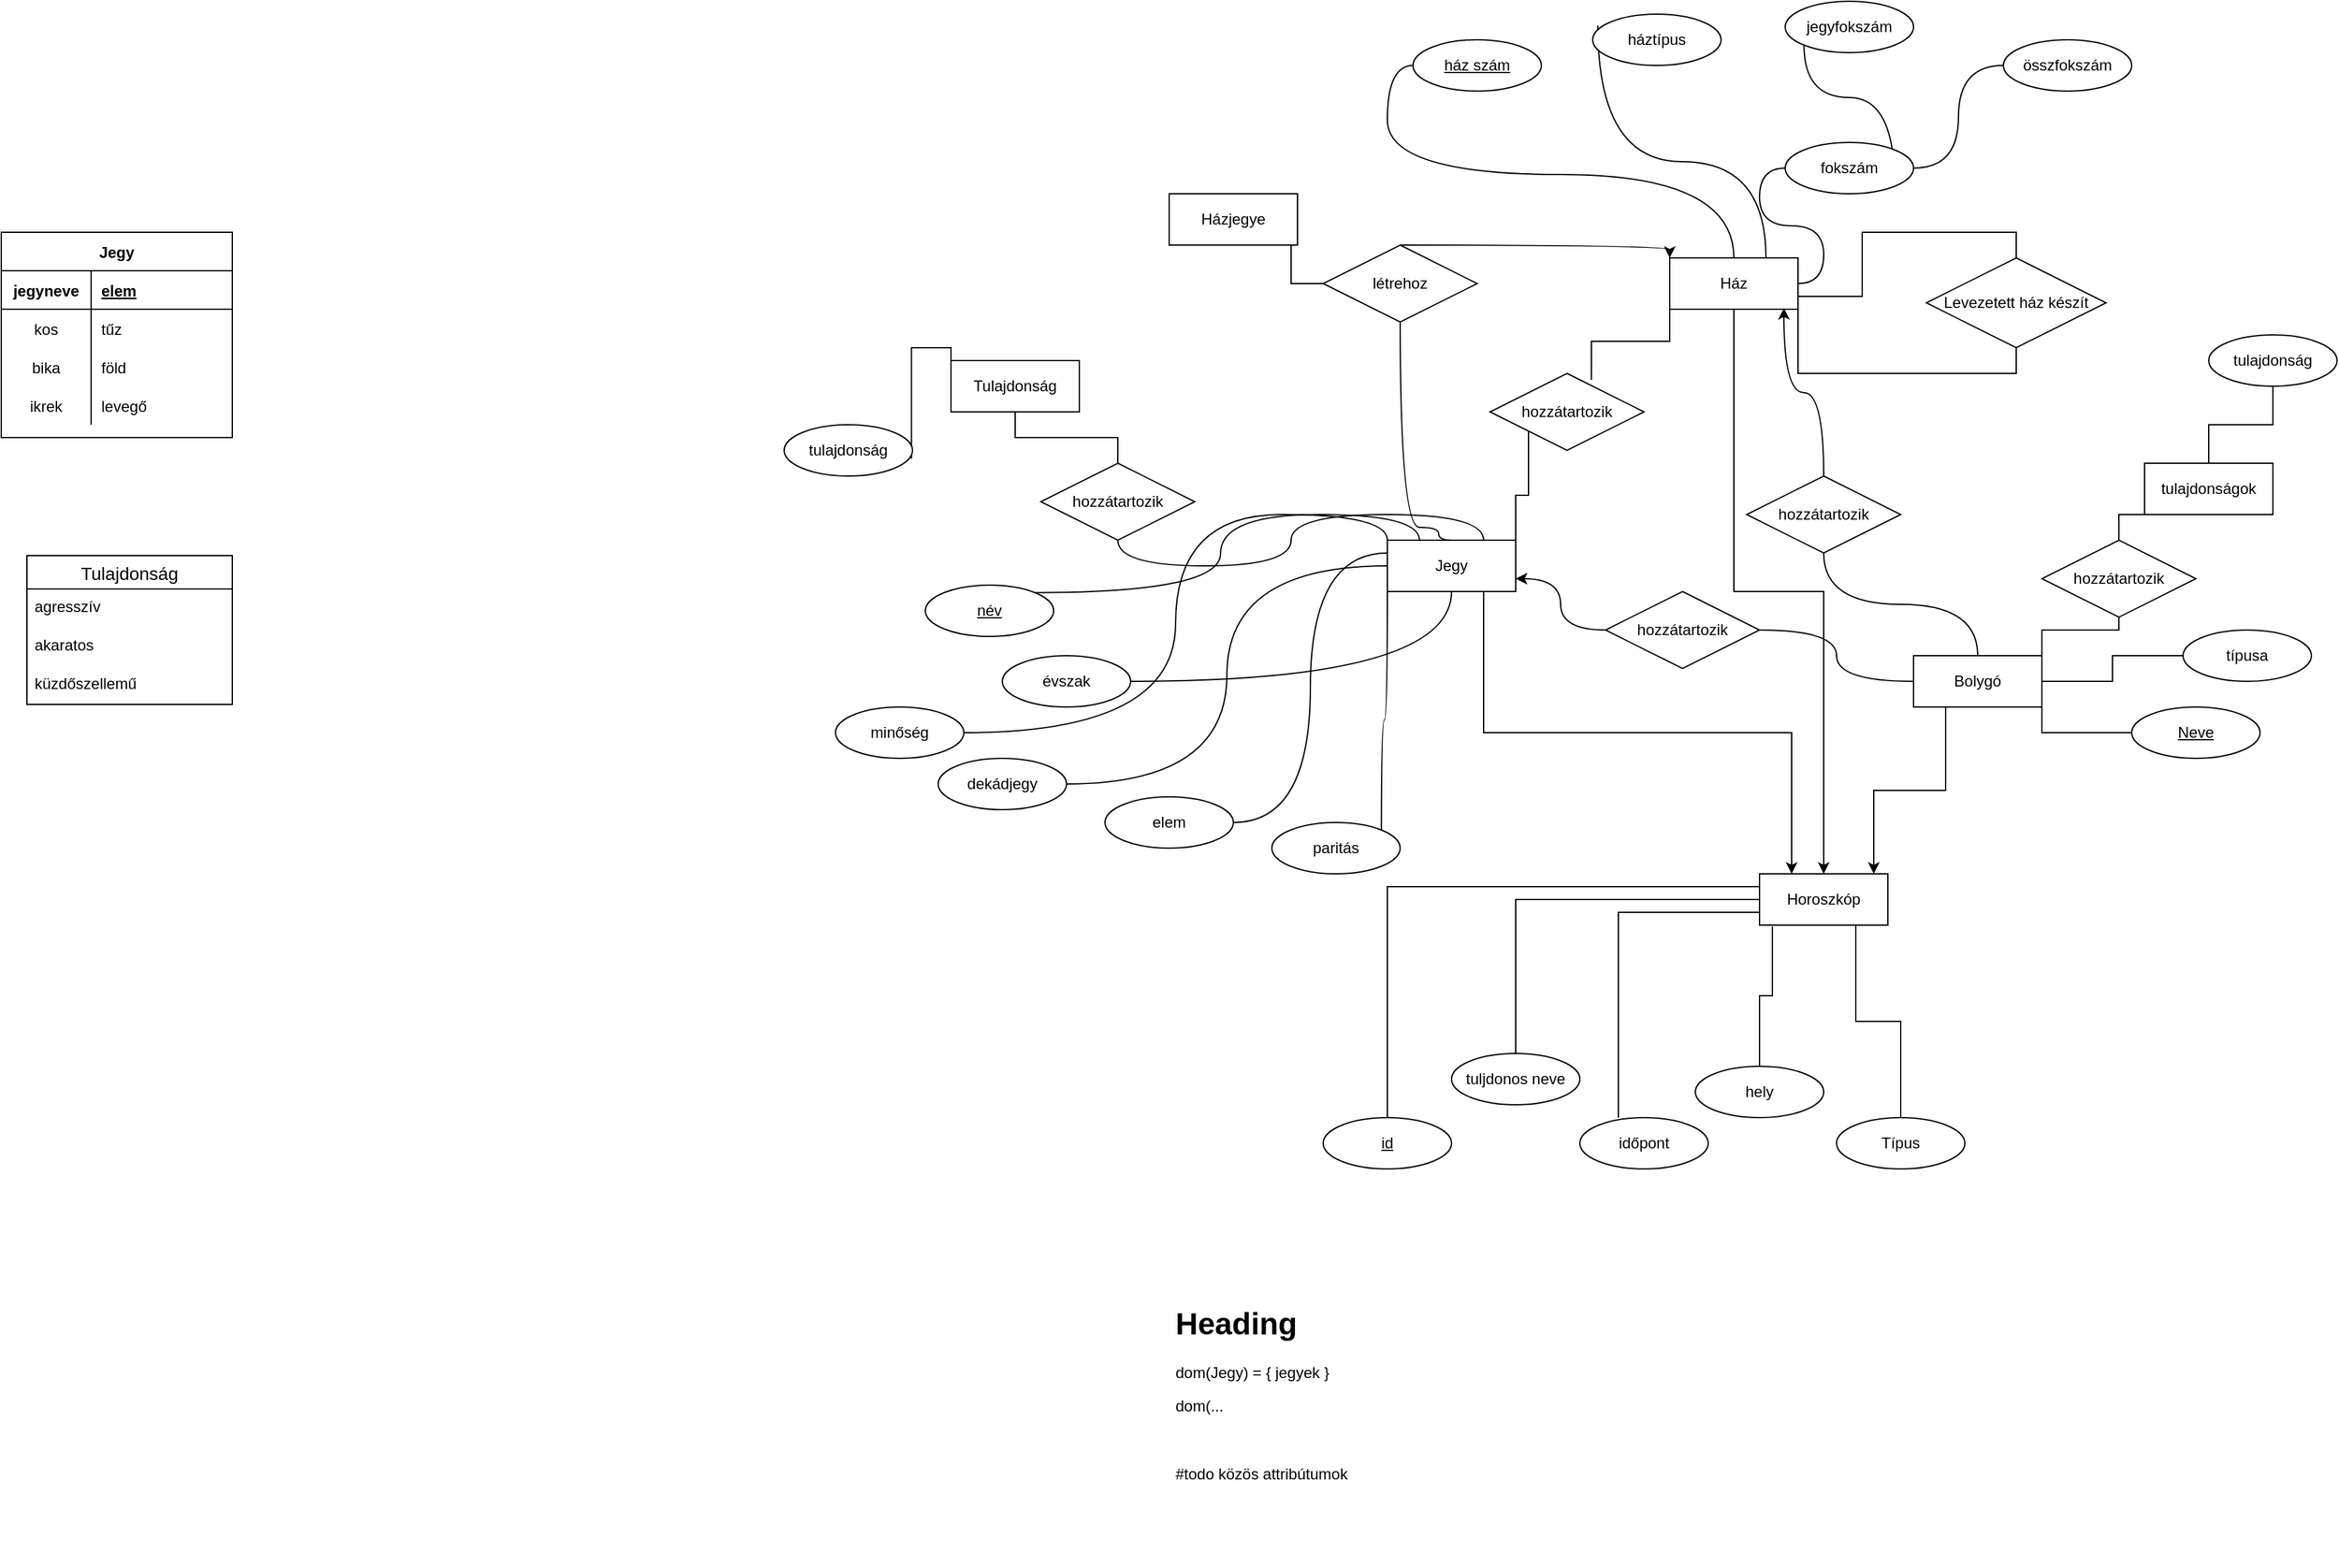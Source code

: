 <mxfile version="14.9.6" type="github">
  <diagram id="ofnZez56lbDa34U45kGn" name="Page-1">
    <mxGraphModel dx="2081" dy="1379" grid="1" gridSize="10" guides="1" tooltips="1" connect="1" arrows="1" fold="1" page="1" pageScale="1" pageWidth="1100" pageHeight="850" math="0" shadow="0">
      <root>
        <mxCell id="0" />
        <mxCell id="1" parent="0" />
        <mxCell id="MYHSeyaezN2UzqwJTT1M-22" style="edgeStyle=orthogonalEdgeStyle;rounded=0;orthogonalLoop=1;jettySize=auto;html=1;exitX=0.75;exitY=1;exitDx=0;exitDy=0;entryX=0.25;entryY=0;entryDx=0;entryDy=0;endArrow=classic;endFill=1;" parent="1" source="nYawdjKlcWyGIA6XaXQv-3" target="nYawdjKlcWyGIA6XaXQv-54" edge="1">
          <mxGeometry relative="1" as="geometry" />
        </mxCell>
        <mxCell id="MYHSeyaezN2UzqwJTT1M-36" style="edgeStyle=orthogonalEdgeStyle;rounded=0;orthogonalLoop=1;jettySize=auto;html=1;exitX=1;exitY=0;exitDx=0;exitDy=0;entryX=0;entryY=1;entryDx=0;entryDy=0;endArrow=none;endFill=0;" parent="1" source="nYawdjKlcWyGIA6XaXQv-3" target="MYHSeyaezN2UzqwJTT1M-34" edge="1">
          <mxGeometry relative="1" as="geometry" />
        </mxCell>
        <mxCell id="nYawdjKlcWyGIA6XaXQv-3" value="Jegy" style="whiteSpace=wrap;html=1;align=center;" parent="1" vertex="1">
          <mxGeometry x="230" y="330" width="100" height="40" as="geometry" />
        </mxCell>
        <mxCell id="nYawdjKlcWyGIA6XaXQv-19" style="edgeStyle=orthogonalEdgeStyle;curved=1;rounded=0;orthogonalLoop=1;jettySize=auto;html=1;exitX=1;exitY=0.5;exitDx=0;exitDy=0;entryX=0;entryY=0.25;entryDx=0;entryDy=0;endArrow=none;endFill=0;" parent="1" source="nYawdjKlcWyGIA6XaXQv-4" target="nYawdjKlcWyGIA6XaXQv-3" edge="1">
          <mxGeometry relative="1" as="geometry" />
        </mxCell>
        <mxCell id="nYawdjKlcWyGIA6XaXQv-4" value="elem" style="ellipse;whiteSpace=wrap;html=1;align=center;" parent="1" vertex="1">
          <mxGeometry x="10" y="530" width="100" height="40" as="geometry" />
        </mxCell>
        <mxCell id="nYawdjKlcWyGIA6XaXQv-20" style="edgeStyle=orthogonalEdgeStyle;curved=1;rounded=0;orthogonalLoop=1;jettySize=auto;html=1;exitX=1;exitY=0.5;exitDx=0;exitDy=0;endArrow=none;endFill=0;entryX=0;entryY=0;entryDx=0;entryDy=0;" parent="1" source="nYawdjKlcWyGIA6XaXQv-5" target="nYawdjKlcWyGIA6XaXQv-3" edge="1">
          <mxGeometry relative="1" as="geometry">
            <mxPoint x="210" y="340" as="targetPoint" />
          </mxGeometry>
        </mxCell>
        <mxCell id="nYawdjKlcWyGIA6XaXQv-5" value="minőség" style="ellipse;whiteSpace=wrap;html=1;align=center;" parent="1" vertex="1">
          <mxGeometry x="-200" y="460" width="100" height="40" as="geometry" />
        </mxCell>
        <mxCell id="nYawdjKlcWyGIA6XaXQv-23" style="edgeStyle=orthogonalEdgeStyle;curved=1;rounded=0;orthogonalLoop=1;jettySize=auto;html=1;exitX=1;exitY=0;exitDx=0;exitDy=0;endArrow=none;endFill=0;entryX=0.25;entryY=0;entryDx=0;entryDy=0;" parent="1" source="nYawdjKlcWyGIA6XaXQv-6" target="nYawdjKlcWyGIA6XaXQv-3" edge="1">
          <mxGeometry relative="1" as="geometry">
            <mxPoint x="215" y="180" as="targetPoint" />
          </mxGeometry>
        </mxCell>
        <mxCell id="nYawdjKlcWyGIA6XaXQv-6" value="&lt;u&gt;név&lt;/u&gt;" style="ellipse;whiteSpace=wrap;html=1;align=center;" parent="1" vertex="1">
          <mxGeometry x="-130" y="365" width="100" height="40" as="geometry" />
        </mxCell>
        <mxCell id="nYawdjKlcWyGIA6XaXQv-18" style="edgeStyle=orthogonalEdgeStyle;rounded=0;orthogonalLoop=1;jettySize=auto;html=1;exitX=1;exitY=0;exitDx=0;exitDy=0;entryX=0;entryY=1;entryDx=0;entryDy=0;endArrow=none;endFill=0;curved=1;" parent="1" source="nYawdjKlcWyGIA6XaXQv-7" target="nYawdjKlcWyGIA6XaXQv-3" edge="1">
          <mxGeometry relative="1" as="geometry">
            <Array as="points">
              <mxPoint x="225" y="470" />
              <mxPoint x="230" y="470" />
            </Array>
          </mxGeometry>
        </mxCell>
        <mxCell id="nYawdjKlcWyGIA6XaXQv-7" value="paritás" style="ellipse;whiteSpace=wrap;html=1;align=center;" parent="1" vertex="1">
          <mxGeometry x="140" y="550" width="100" height="40" as="geometry" />
        </mxCell>
        <mxCell id="nYawdjKlcWyGIA6XaXQv-22" style="edgeStyle=orthogonalEdgeStyle;curved=1;rounded=0;orthogonalLoop=1;jettySize=auto;html=1;exitX=1;exitY=0.5;exitDx=0;exitDy=0;endArrow=none;endFill=0;" parent="1" source="nYawdjKlcWyGIA6XaXQv-8" target="nYawdjKlcWyGIA6XaXQv-3" edge="1">
          <mxGeometry relative="1" as="geometry" />
        </mxCell>
        <mxCell id="nYawdjKlcWyGIA6XaXQv-8" value="évszak" style="ellipse;whiteSpace=wrap;html=1;align=center;" parent="1" vertex="1">
          <mxGeometry x="-70" y="420" width="100" height="40" as="geometry" />
        </mxCell>
        <mxCell id="nYawdjKlcWyGIA6XaXQv-21" style="edgeStyle=orthogonalEdgeStyle;curved=1;rounded=0;orthogonalLoop=1;jettySize=auto;html=1;exitX=1;exitY=0.5;exitDx=0;exitDy=0;entryX=0;entryY=0.5;entryDx=0;entryDy=0;endArrow=none;endFill=0;" parent="1" source="nYawdjKlcWyGIA6XaXQv-9" target="nYawdjKlcWyGIA6XaXQv-3" edge="1">
          <mxGeometry relative="1" as="geometry" />
        </mxCell>
        <mxCell id="nYawdjKlcWyGIA6XaXQv-9" value="dekádjegy" style="ellipse;whiteSpace=wrap;html=1;align=center;" parent="1" vertex="1">
          <mxGeometry x="-120" y="500" width="100" height="40" as="geometry" />
        </mxCell>
        <mxCell id="nYawdjKlcWyGIA6XaXQv-27" style="edgeStyle=orthogonalEdgeStyle;curved=1;rounded=0;orthogonalLoop=1;jettySize=auto;html=1;exitX=0.5;exitY=0;exitDx=0;exitDy=0;entryX=0;entryY=0.5;entryDx=0;entryDy=0;endArrow=none;endFill=0;" parent="1" source="nYawdjKlcWyGIA6XaXQv-13" target="nYawdjKlcWyGIA6XaXQv-26" edge="1">
          <mxGeometry relative="1" as="geometry" />
        </mxCell>
        <mxCell id="nYawdjKlcWyGIA6XaXQv-29" style="edgeStyle=orthogonalEdgeStyle;curved=1;rounded=0;orthogonalLoop=1;jettySize=auto;html=1;exitX=0.75;exitY=0;exitDx=0;exitDy=0;entryX=0.04;entryY=0.225;entryDx=0;entryDy=0;entryPerimeter=0;endArrow=none;endFill=0;" parent="1" source="nYawdjKlcWyGIA6XaXQv-13" target="nYawdjKlcWyGIA6XaXQv-28" edge="1">
          <mxGeometry relative="1" as="geometry" />
        </mxCell>
        <mxCell id="nYawdjKlcWyGIA6XaXQv-31" style="edgeStyle=orthogonalEdgeStyle;curved=1;rounded=0;orthogonalLoop=1;jettySize=auto;html=1;exitX=1;exitY=0.5;exitDx=0;exitDy=0;entryX=0;entryY=0.5;entryDx=0;entryDy=0;endArrow=none;endFill=0;" parent="1" source="nYawdjKlcWyGIA6XaXQv-13" target="nYawdjKlcWyGIA6XaXQv-30" edge="1">
          <mxGeometry relative="1" as="geometry" />
        </mxCell>
        <mxCell id="nYawdjKlcWyGIA6XaXQv-40" style="edgeStyle=orthogonalEdgeStyle;curved=1;rounded=0;orthogonalLoop=1;jettySize=auto;html=1;exitX=0;exitY=0;exitDx=0;exitDy=0;endArrow=none;endFill=0;entryX=0.5;entryY=0;entryDx=0;entryDy=0;startArrow=classic;startFill=1;" parent="1" source="nYawdjKlcWyGIA6XaXQv-13" target="nYawdjKlcWyGIA6XaXQv-42" edge="1">
          <mxGeometry relative="1" as="geometry">
            <mxPoint x="410" y="260" as="targetPoint" />
            <Array as="points">
              <mxPoint x="450" y="100" />
            </Array>
          </mxGeometry>
        </mxCell>
        <mxCell id="MYHSeyaezN2UzqwJTT1M-24" style="edgeStyle=orthogonalEdgeStyle;rounded=0;orthogonalLoop=1;jettySize=auto;html=1;exitX=0.5;exitY=1;exitDx=0;exitDy=0;entryX=0.5;entryY=0;entryDx=0;entryDy=0;endArrow=classic;endFill=1;startArrow=none;startFill=0;" parent="1" source="nYawdjKlcWyGIA6XaXQv-13" target="nYawdjKlcWyGIA6XaXQv-54" edge="1">
          <mxGeometry relative="1" as="geometry" />
        </mxCell>
        <mxCell id="MYHSeyaezN2UzqwJTT1M-35" style="edgeStyle=orthogonalEdgeStyle;rounded=0;orthogonalLoop=1;jettySize=auto;html=1;exitX=0;exitY=1;exitDx=0;exitDy=0;entryX=0.658;entryY=0.083;entryDx=0;entryDy=0;entryPerimeter=0;endArrow=none;endFill=0;" parent="1" source="nYawdjKlcWyGIA6XaXQv-13" target="MYHSeyaezN2UzqwJTT1M-34" edge="1">
          <mxGeometry relative="1" as="geometry" />
        </mxCell>
        <mxCell id="sjW-2_HihjH3lRGfcOPX-1" style="edgeStyle=orthogonalEdgeStyle;rounded=0;orthogonalLoop=1;jettySize=auto;html=1;exitX=1;exitY=1;exitDx=0;exitDy=0;entryX=0.5;entryY=1;entryDx=0;entryDy=0;endArrow=none;endFill=0;" edge="1" parent="1" source="nYawdjKlcWyGIA6XaXQv-13" target="sjW-2_HihjH3lRGfcOPX-2">
          <mxGeometry relative="1" as="geometry">
            <mxPoint x="660" y="220.0" as="targetPoint" />
          </mxGeometry>
        </mxCell>
        <mxCell id="nYawdjKlcWyGIA6XaXQv-13" value="Ház" style="whiteSpace=wrap;html=1;align=center;" parent="1" vertex="1">
          <mxGeometry x="450" y="110" width="100" height="40" as="geometry" />
        </mxCell>
        <mxCell id="nYawdjKlcWyGIA6XaXQv-24" style="edgeStyle=orthogonalEdgeStyle;curved=1;rounded=0;orthogonalLoop=1;jettySize=auto;html=1;endArrow=none;endFill=0;entryX=0.75;entryY=0;entryDx=0;entryDy=0;exitX=0.5;exitY=1;exitDx=0;exitDy=0;" parent="1" source="MYHSeyaezN2UzqwJTT1M-6" target="nYawdjKlcWyGIA6XaXQv-3" edge="1">
          <mxGeometry relative="1" as="geometry">
            <mxPoint x="250" y="160" as="sourcePoint" />
            <mxPoint x="290" y="340" as="targetPoint" />
          </mxGeometry>
        </mxCell>
        <mxCell id="nYawdjKlcWyGIA6XaXQv-26" value="&lt;u&gt;ház szám&lt;/u&gt;" style="ellipse;whiteSpace=wrap;html=1;align=center;" parent="1" vertex="1">
          <mxGeometry x="250" y="-60" width="100" height="40" as="geometry" />
        </mxCell>
        <mxCell id="nYawdjKlcWyGIA6XaXQv-28" value="háztípus" style="ellipse;whiteSpace=wrap;html=1;align=center;" parent="1" vertex="1">
          <mxGeometry x="390" y="-80" width="100" height="40" as="geometry" />
        </mxCell>
        <mxCell id="nYawdjKlcWyGIA6XaXQv-32" style="edgeStyle=orthogonalEdgeStyle;curved=1;rounded=0;orthogonalLoop=1;jettySize=auto;html=1;exitX=1;exitY=0.5;exitDx=0;exitDy=0;endArrow=none;endFill=0;entryX=0;entryY=0.5;entryDx=0;entryDy=0;" parent="1" source="nYawdjKlcWyGIA6XaXQv-30" target="nYawdjKlcWyGIA6XaXQv-33" edge="1">
          <mxGeometry relative="1" as="geometry">
            <mxPoint x="830" y="290" as="targetPoint" />
          </mxGeometry>
        </mxCell>
        <mxCell id="nYawdjKlcWyGIA6XaXQv-35" style="edgeStyle=orthogonalEdgeStyle;curved=1;rounded=0;orthogonalLoop=1;jettySize=auto;html=1;exitX=1;exitY=1;exitDx=0;exitDy=0;entryX=0;entryY=1;entryDx=0;entryDy=0;endArrow=none;endFill=0;" parent="1" source="nYawdjKlcWyGIA6XaXQv-30" target="nYawdjKlcWyGIA6XaXQv-34" edge="1">
          <mxGeometry relative="1" as="geometry" />
        </mxCell>
        <mxCell id="nYawdjKlcWyGIA6XaXQv-30" value="fokszám" style="ellipse;whiteSpace=wrap;html=1;align=center;" parent="1" vertex="1">
          <mxGeometry x="540" y="20" width="100" height="40" as="geometry" />
        </mxCell>
        <mxCell id="nYawdjKlcWyGIA6XaXQv-33" value="összfokszám" style="ellipse;whiteSpace=wrap;html=1;align=center;" parent="1" vertex="1">
          <mxGeometry x="710" y="-60" width="100" height="40" as="geometry" />
        </mxCell>
        <mxCell id="nYawdjKlcWyGIA6XaXQv-34" value="jegyfokszám" style="ellipse;whiteSpace=wrap;html=1;align=center;" parent="1" vertex="1">
          <mxGeometry x="540" y="-90" width="100" height="40" as="geometry" />
        </mxCell>
        <mxCell id="nYawdjKlcWyGIA6XaXQv-43" style="edgeStyle=orthogonalEdgeStyle;curved=1;rounded=0;orthogonalLoop=1;jettySize=auto;html=1;exitX=0.5;exitY=1;exitDx=0;exitDy=0;startArrow=none;startFill=0;endArrow=none;endFill=0;" parent="1" source="nYawdjKlcWyGIA6XaXQv-42" edge="1">
          <mxGeometry relative="1" as="geometry">
            <Array as="points">
              <mxPoint x="240" y="320" />
              <mxPoint x="270" y="320" />
              <mxPoint x="270" y="330" />
            </Array>
            <mxPoint x="280" y="330" as="targetPoint" />
          </mxGeometry>
        </mxCell>
        <mxCell id="MYHSeyaezN2UzqwJTT1M-21" style="edgeStyle=orthogonalEdgeStyle;rounded=0;orthogonalLoop=1;jettySize=auto;html=1;exitX=0;exitY=0.5;exitDx=0;exitDy=0;entryX=0.95;entryY=0.992;entryDx=0;entryDy=0;entryPerimeter=0;endArrow=none;endFill=0;" parent="1" source="nYawdjKlcWyGIA6XaXQv-42" target="MYHSeyaezN2UzqwJTT1M-20" edge="1">
          <mxGeometry relative="1" as="geometry" />
        </mxCell>
        <mxCell id="nYawdjKlcWyGIA6XaXQv-42" value="létrehoz" style="shape=rhombus;perimeter=rhombusPerimeter;whiteSpace=wrap;html=1;align=center;" parent="1" vertex="1">
          <mxGeometry x="180" y="100" width="120" height="60" as="geometry" />
        </mxCell>
        <mxCell id="nYawdjKlcWyGIA6XaXQv-47" style="edgeStyle=orthogonalEdgeStyle;curved=1;rounded=0;orthogonalLoop=1;jettySize=auto;html=1;entryX=0.89;entryY=0.975;entryDx=0;entryDy=0;entryPerimeter=0;startArrow=none;startFill=0;endArrow=classic;endFill=1;exitX=0.5;exitY=0;exitDx=0;exitDy=0;targetPerimeterSpacing=19;" parent="1" source="nYawdjKlcWyGIA6XaXQv-49" target="nYawdjKlcWyGIA6XaXQv-13" edge="1">
          <mxGeometry relative="1" as="geometry">
            <mxPoint x="539" y="250" as="sourcePoint" />
          </mxGeometry>
        </mxCell>
        <mxCell id="nYawdjKlcWyGIA6XaXQv-50" style="edgeStyle=orthogonalEdgeStyle;curved=1;rounded=0;orthogonalLoop=1;jettySize=auto;html=1;exitX=0.5;exitY=0;exitDx=0;exitDy=0;entryX=0.5;entryY=1;entryDx=0;entryDy=0;startArrow=none;startFill=0;endArrow=none;endFill=0;" parent="1" source="nYawdjKlcWyGIA6XaXQv-46" target="nYawdjKlcWyGIA6XaXQv-49" edge="1">
          <mxGeometry relative="1" as="geometry" />
        </mxCell>
        <mxCell id="nYawdjKlcWyGIA6XaXQv-51" style="edgeStyle=orthogonalEdgeStyle;curved=1;rounded=0;orthogonalLoop=1;jettySize=auto;html=1;exitX=0;exitY=0.5;exitDx=0;exitDy=0;startArrow=none;startFill=0;endArrow=none;endFill=0;" parent="1" source="nYawdjKlcWyGIA6XaXQv-46" target="nYawdjKlcWyGIA6XaXQv-52" edge="1">
          <mxGeometry relative="1" as="geometry">
            <mxPoint x="450" y="370" as="targetPoint" />
          </mxGeometry>
        </mxCell>
        <mxCell id="MYHSeyaezN2UzqwJTT1M-23" style="edgeStyle=orthogonalEdgeStyle;rounded=0;orthogonalLoop=1;jettySize=auto;html=1;exitX=0.25;exitY=1;exitDx=0;exitDy=0;entryX=0.89;entryY=0;entryDx=0;entryDy=0;entryPerimeter=0;endArrow=classic;endFill=1;" parent="1" source="nYawdjKlcWyGIA6XaXQv-46" target="nYawdjKlcWyGIA6XaXQv-54" edge="1">
          <mxGeometry relative="1" as="geometry" />
        </mxCell>
        <mxCell id="MYHSeyaezN2UzqwJTT1M-40" style="edgeStyle=orthogonalEdgeStyle;rounded=0;orthogonalLoop=1;jettySize=auto;html=1;exitX=1;exitY=0;exitDx=0;exitDy=0;entryX=0.5;entryY=1;entryDx=0;entryDy=0;endArrow=none;endFill=0;" parent="1" source="nYawdjKlcWyGIA6XaXQv-46" target="MYHSeyaezN2UzqwJTT1M-39" edge="1">
          <mxGeometry relative="1" as="geometry">
            <Array as="points">
              <mxPoint x="740" y="400" />
              <mxPoint x="800" y="400" />
            </Array>
          </mxGeometry>
        </mxCell>
        <mxCell id="MYHSeyaezN2UzqwJTT1M-47" style="edgeStyle=orthogonalEdgeStyle;rounded=0;orthogonalLoop=1;jettySize=auto;html=1;exitX=1;exitY=1;exitDx=0;exitDy=0;endArrow=none;endFill=0;" parent="1" source="nYawdjKlcWyGIA6XaXQv-46" target="MYHSeyaezN2UzqwJTT1M-46" edge="1">
          <mxGeometry relative="1" as="geometry" />
        </mxCell>
        <mxCell id="MYHSeyaezN2UzqwJTT1M-50" style="edgeStyle=orthogonalEdgeStyle;rounded=0;orthogonalLoop=1;jettySize=auto;html=1;exitX=1;exitY=0.5;exitDx=0;exitDy=0;endArrow=none;endFill=0;" parent="1" source="nYawdjKlcWyGIA6XaXQv-46" target="MYHSeyaezN2UzqwJTT1M-49" edge="1">
          <mxGeometry relative="1" as="geometry" />
        </mxCell>
        <mxCell id="nYawdjKlcWyGIA6XaXQv-46" value="Bolygó" style="whiteSpace=wrap;html=1;align=center;" parent="1" vertex="1">
          <mxGeometry x="640" y="420" width="100" height="40" as="geometry" />
        </mxCell>
        <mxCell id="nYawdjKlcWyGIA6XaXQv-49" value="hozzátartozik" style="shape=rhombus;perimeter=rhombusPerimeter;whiteSpace=wrap;html=1;align=center;" parent="1" vertex="1">
          <mxGeometry x="510" y="280" width="120" height="60" as="geometry" />
        </mxCell>
        <mxCell id="nYawdjKlcWyGIA6XaXQv-53" style="edgeStyle=orthogonalEdgeStyle;curved=1;rounded=0;orthogonalLoop=1;jettySize=auto;html=1;exitX=0;exitY=0.5;exitDx=0;exitDy=0;entryX=1;entryY=0.75;entryDx=0;entryDy=0;startArrow=none;startFill=0;endArrow=classic;endFill=1;" parent="1" source="nYawdjKlcWyGIA6XaXQv-52" target="nYawdjKlcWyGIA6XaXQv-3" edge="1">
          <mxGeometry relative="1" as="geometry" />
        </mxCell>
        <mxCell id="nYawdjKlcWyGIA6XaXQv-52" value="hozzátartozik" style="shape=rhombus;perimeter=rhombusPerimeter;whiteSpace=wrap;html=1;align=center;" parent="1" vertex="1">
          <mxGeometry x="400" y="370" width="120" height="60" as="geometry" />
        </mxCell>
        <mxCell id="MYHSeyaezN2UzqwJTT1M-51" style="edgeStyle=orthogonalEdgeStyle;rounded=0;orthogonalLoop=1;jettySize=auto;html=1;exitX=0;exitY=0.25;exitDx=0;exitDy=0;endArrow=none;endFill=0;entryX=0.5;entryY=0;entryDx=0;entryDy=0;" parent="1" source="nYawdjKlcWyGIA6XaXQv-54" target="MYHSeyaezN2UzqwJTT1M-53" edge="1">
          <mxGeometry relative="1" as="geometry">
            <mxPoint x="230" y="770" as="targetPoint" />
          </mxGeometry>
        </mxCell>
        <mxCell id="MYHSeyaezN2UzqwJTT1M-54" style="edgeStyle=orthogonalEdgeStyle;rounded=0;orthogonalLoop=1;jettySize=auto;html=1;exitX=0.75;exitY=1;exitDx=0;exitDy=0;endArrow=none;endFill=0;" parent="1" source="nYawdjKlcWyGIA6XaXQv-54" target="MYHSeyaezN2UzqwJTT1M-33" edge="1">
          <mxGeometry relative="1" as="geometry" />
        </mxCell>
        <mxCell id="nYawdjKlcWyGIA6XaXQv-54" value="Horoszkóp" style="whiteSpace=wrap;html=1;align=center;" parent="1" vertex="1">
          <mxGeometry x="520" y="590" width="100" height="40" as="geometry" />
        </mxCell>
        <mxCell id="nYawdjKlcWyGIA6XaXQv-56" value="Jegy" style="shape=table;startSize=30;container=1;collapsible=1;childLayout=tableLayout;fixedRows=1;rowLines=0;fontStyle=1;align=center;resizeLast=1;" parent="1" vertex="1">
          <mxGeometry x="-850" y="90" width="180" height="160" as="geometry" />
        </mxCell>
        <mxCell id="nYawdjKlcWyGIA6XaXQv-57" value="" style="shape=partialRectangle;collapsible=0;dropTarget=0;pointerEvents=0;fillColor=none;top=0;left=0;bottom=1;right=0;points=[[0,0.5],[1,0.5]];portConstraint=eastwest;" parent="nYawdjKlcWyGIA6XaXQv-56" vertex="1">
          <mxGeometry y="30" width="180" height="30" as="geometry" />
        </mxCell>
        <mxCell id="nYawdjKlcWyGIA6XaXQv-58" value="jegyneve" style="shape=partialRectangle;connectable=0;fillColor=none;top=0;left=0;bottom=0;right=0;fontStyle=1;overflow=hidden;" parent="nYawdjKlcWyGIA6XaXQv-57" vertex="1">
          <mxGeometry width="70" height="30" as="geometry">
            <mxRectangle width="70" height="30" as="alternateBounds" />
          </mxGeometry>
        </mxCell>
        <mxCell id="nYawdjKlcWyGIA6XaXQv-59" value="elem" style="shape=partialRectangle;connectable=0;fillColor=none;top=0;left=0;bottom=0;right=0;align=left;spacingLeft=6;fontStyle=5;overflow=hidden;" parent="nYawdjKlcWyGIA6XaXQv-57" vertex="1">
          <mxGeometry x="70" width="110" height="30" as="geometry">
            <mxRectangle width="110" height="30" as="alternateBounds" />
          </mxGeometry>
        </mxCell>
        <mxCell id="nYawdjKlcWyGIA6XaXQv-60" value="" style="shape=partialRectangle;collapsible=0;dropTarget=0;pointerEvents=0;fillColor=none;top=0;left=0;bottom=0;right=0;points=[[0,0.5],[1,0.5]];portConstraint=eastwest;" parent="nYawdjKlcWyGIA6XaXQv-56" vertex="1">
          <mxGeometry y="60" width="180" height="30" as="geometry" />
        </mxCell>
        <mxCell id="nYawdjKlcWyGIA6XaXQv-61" value="kos" style="shape=partialRectangle;connectable=0;fillColor=none;top=0;left=0;bottom=0;right=0;editable=1;overflow=hidden;" parent="nYawdjKlcWyGIA6XaXQv-60" vertex="1">
          <mxGeometry width="70" height="30" as="geometry">
            <mxRectangle width="70" height="30" as="alternateBounds" />
          </mxGeometry>
        </mxCell>
        <mxCell id="nYawdjKlcWyGIA6XaXQv-62" value="tűz" style="shape=partialRectangle;connectable=0;fillColor=none;top=0;left=0;bottom=0;right=0;align=left;spacingLeft=6;overflow=hidden;" parent="nYawdjKlcWyGIA6XaXQv-60" vertex="1">
          <mxGeometry x="70" width="110" height="30" as="geometry">
            <mxRectangle width="110" height="30" as="alternateBounds" />
          </mxGeometry>
        </mxCell>
        <mxCell id="nYawdjKlcWyGIA6XaXQv-63" value="" style="shape=partialRectangle;collapsible=0;dropTarget=0;pointerEvents=0;fillColor=none;top=0;left=0;bottom=0;right=0;points=[[0,0.5],[1,0.5]];portConstraint=eastwest;" parent="nYawdjKlcWyGIA6XaXQv-56" vertex="1">
          <mxGeometry y="90" width="180" height="30" as="geometry" />
        </mxCell>
        <mxCell id="nYawdjKlcWyGIA6XaXQv-64" value="bika" style="shape=partialRectangle;connectable=0;fillColor=none;top=0;left=0;bottom=0;right=0;editable=1;overflow=hidden;" parent="nYawdjKlcWyGIA6XaXQv-63" vertex="1">
          <mxGeometry width="70" height="30" as="geometry">
            <mxRectangle width="70" height="30" as="alternateBounds" />
          </mxGeometry>
        </mxCell>
        <mxCell id="nYawdjKlcWyGIA6XaXQv-65" value="föld" style="shape=partialRectangle;connectable=0;fillColor=none;top=0;left=0;bottom=0;right=0;align=left;spacingLeft=6;overflow=hidden;" parent="nYawdjKlcWyGIA6XaXQv-63" vertex="1">
          <mxGeometry x="70" width="110" height="30" as="geometry">
            <mxRectangle width="110" height="30" as="alternateBounds" />
          </mxGeometry>
        </mxCell>
        <mxCell id="nYawdjKlcWyGIA6XaXQv-66" value="" style="shape=partialRectangle;collapsible=0;dropTarget=0;pointerEvents=0;fillColor=none;top=0;left=0;bottom=0;right=0;points=[[0,0.5],[1,0.5]];portConstraint=eastwest;" parent="nYawdjKlcWyGIA6XaXQv-56" vertex="1">
          <mxGeometry y="120" width="180" height="30" as="geometry" />
        </mxCell>
        <mxCell id="nYawdjKlcWyGIA6XaXQv-67" value="ikrek" style="shape=partialRectangle;connectable=0;fillColor=none;top=0;left=0;bottom=0;right=0;editable=1;overflow=hidden;" parent="nYawdjKlcWyGIA6XaXQv-66" vertex="1">
          <mxGeometry width="70" height="30" as="geometry">
            <mxRectangle width="70" height="30" as="alternateBounds" />
          </mxGeometry>
        </mxCell>
        <mxCell id="nYawdjKlcWyGIA6XaXQv-68" value="levegő" style="shape=partialRectangle;connectable=0;fillColor=none;top=0;left=0;bottom=0;right=0;align=left;spacingLeft=6;overflow=hidden;" parent="nYawdjKlcWyGIA6XaXQv-66" vertex="1">
          <mxGeometry x="70" width="110" height="30" as="geometry">
            <mxRectangle width="110" height="30" as="alternateBounds" />
          </mxGeometry>
        </mxCell>
        <mxCell id="MYHSeyaezN2UzqwJTT1M-5" value="Tulajdonság" style="whiteSpace=wrap;html=1;align=center;" parent="1" vertex="1">
          <mxGeometry x="-110" y="190" width="100" height="40" as="geometry" />
        </mxCell>
        <mxCell id="MYHSeyaezN2UzqwJTT1M-7" style="edgeStyle=orthogonalEdgeStyle;rounded=0;orthogonalLoop=1;jettySize=auto;html=1;exitX=0.5;exitY=0;exitDx=0;exitDy=0;entryX=0.5;entryY=1;entryDx=0;entryDy=0;endArrow=none;endFill=0;" parent="1" source="MYHSeyaezN2UzqwJTT1M-6" target="MYHSeyaezN2UzqwJTT1M-5" edge="1">
          <mxGeometry relative="1" as="geometry">
            <mxPoint x="200" y="80" as="targetPoint" />
          </mxGeometry>
        </mxCell>
        <mxCell id="MYHSeyaezN2UzqwJTT1M-6" value="hozzátartozik" style="shape=rhombus;perimeter=rhombusPerimeter;whiteSpace=wrap;html=1;align=center;" parent="1" vertex="1">
          <mxGeometry x="-40" y="270" width="120" height="60" as="geometry" />
        </mxCell>
        <mxCell id="MYHSeyaezN2UzqwJTT1M-14" style="edgeStyle=orthogonalEdgeStyle;rounded=0;orthogonalLoop=1;jettySize=auto;html=1;entryX=0;entryY=0.5;entryDx=0;entryDy=0;endArrow=none;endFill=0;exitX=0.992;exitY=0.658;exitDx=0;exitDy=0;exitPerimeter=0;" parent="1" source="MYHSeyaezN2UzqwJTT1M-11" target="MYHSeyaezN2UzqwJTT1M-5" edge="1">
          <mxGeometry relative="1" as="geometry">
            <mxPoint x="-50" y="50" as="sourcePoint" />
            <Array as="points">
              <mxPoint x="-141" y="180" />
              <mxPoint x="-110" y="180" />
            </Array>
          </mxGeometry>
        </mxCell>
        <mxCell id="MYHSeyaezN2UzqwJTT1M-11" value="tulajdonság" style="ellipse;whiteSpace=wrap;html=1;align=center;strokeWidth=1;" parent="1" vertex="1">
          <mxGeometry x="-240" y="240" width="100" height="40" as="geometry" />
        </mxCell>
        <mxCell id="MYHSeyaezN2UzqwJTT1M-15" value="Tulajdonság" style="swimlane;fontStyle=0;childLayout=stackLayout;horizontal=1;startSize=26;horizontalStack=0;resizeParent=1;resizeParentMax=0;resizeLast=0;collapsible=1;marginBottom=0;align=center;fontSize=14;strokeWidth=1;" parent="1" vertex="1">
          <mxGeometry x="-830" y="342" width="160" height="116" as="geometry" />
        </mxCell>
        <mxCell id="MYHSeyaezN2UzqwJTT1M-16" value="agresszív    " style="text;strokeColor=none;fillColor=none;spacingLeft=4;spacingRight=4;overflow=hidden;rotatable=0;points=[[0,0.5],[1,0.5]];portConstraint=eastwest;fontSize=12;" parent="MYHSeyaezN2UzqwJTT1M-15" vertex="1">
          <mxGeometry y="26" width="160" height="30" as="geometry" />
        </mxCell>
        <mxCell id="MYHSeyaezN2UzqwJTT1M-17" value="akaratos" style="text;strokeColor=none;fillColor=none;spacingLeft=4;spacingRight=4;overflow=hidden;rotatable=0;points=[[0,0.5],[1,0.5]];portConstraint=eastwest;fontSize=12;" parent="MYHSeyaezN2UzqwJTT1M-15" vertex="1">
          <mxGeometry y="56" width="160" height="30" as="geometry" />
        </mxCell>
        <mxCell id="MYHSeyaezN2UzqwJTT1M-18" value="küzdőszellemű" style="text;strokeColor=none;fillColor=none;spacingLeft=4;spacingRight=4;overflow=hidden;rotatable=0;points=[[0,0.5],[1,0.5]];portConstraint=eastwest;fontSize=12;" parent="MYHSeyaezN2UzqwJTT1M-15" vertex="1">
          <mxGeometry y="86" width="160" height="30" as="geometry" />
        </mxCell>
        <mxCell id="MYHSeyaezN2UzqwJTT1M-20" value="Házjegye" style="whiteSpace=wrap;html=1;align=center;strokeWidth=1;" parent="1" vertex="1">
          <mxGeometry x="60" y="60" width="100" height="40" as="geometry" />
        </mxCell>
        <mxCell id="MYHSeyaezN2UzqwJTT1M-28" style="edgeStyle=orthogonalEdgeStyle;rounded=0;orthogonalLoop=1;jettySize=auto;html=1;exitX=0.5;exitY=0;exitDx=0;exitDy=0;entryX=0;entryY=0.5;entryDx=0;entryDy=0;endArrow=none;endFill=0;" parent="1" source="MYHSeyaezN2UzqwJTT1M-27" target="nYawdjKlcWyGIA6XaXQv-54" edge="1">
          <mxGeometry relative="1" as="geometry" />
        </mxCell>
        <mxCell id="MYHSeyaezN2UzqwJTT1M-27" value="tuljdonos neve" style="ellipse;whiteSpace=wrap;html=1;align=center;strokeWidth=1;" parent="1" vertex="1">
          <mxGeometry x="280" y="730" width="100" height="40" as="geometry" />
        </mxCell>
        <mxCell id="MYHSeyaezN2UzqwJTT1M-30" style="edgeStyle=orthogonalEdgeStyle;rounded=0;orthogonalLoop=1;jettySize=auto;html=1;entryX=0;entryY=0.75;entryDx=0;entryDy=0;endArrow=none;endFill=0;exitX=0.3;exitY=0;exitDx=0;exitDy=0;exitPerimeter=0;" parent="1" source="MYHSeyaezN2UzqwJTT1M-29" target="nYawdjKlcWyGIA6XaXQv-54" edge="1">
          <mxGeometry relative="1" as="geometry" />
        </mxCell>
        <mxCell id="MYHSeyaezN2UzqwJTT1M-29" value="időpont" style="ellipse;whiteSpace=wrap;html=1;align=center;strokeWidth=1;" parent="1" vertex="1">
          <mxGeometry x="380" y="780" width="100" height="40" as="geometry" />
        </mxCell>
        <mxCell id="MYHSeyaezN2UzqwJTT1M-32" style="edgeStyle=orthogonalEdgeStyle;rounded=0;orthogonalLoop=1;jettySize=auto;html=1;exitX=0.5;exitY=0;exitDx=0;exitDy=0;entryX=0.1;entryY=1.025;entryDx=0;entryDy=0;entryPerimeter=0;endArrow=none;endFill=0;" parent="1" source="MYHSeyaezN2UzqwJTT1M-31" target="nYawdjKlcWyGIA6XaXQv-54" edge="1">
          <mxGeometry relative="1" as="geometry" />
        </mxCell>
        <mxCell id="MYHSeyaezN2UzqwJTT1M-31" value="hely" style="ellipse;whiteSpace=wrap;html=1;align=center;strokeWidth=1;" parent="1" vertex="1">
          <mxGeometry x="470" y="740" width="100" height="40" as="geometry" />
        </mxCell>
        <mxCell id="MYHSeyaezN2UzqwJTT1M-33" value="Típus" style="ellipse;whiteSpace=wrap;html=1;align=center;strokeWidth=1;" parent="1" vertex="1">
          <mxGeometry x="580" y="780" width="100" height="40" as="geometry" />
        </mxCell>
        <mxCell id="MYHSeyaezN2UzqwJTT1M-34" value="hozzátartozik" style="shape=rhombus;perimeter=rhombusPerimeter;whiteSpace=wrap;html=1;align=center;strokeWidth=1;" parent="1" vertex="1">
          <mxGeometry x="310" y="200" width="120" height="60" as="geometry" />
        </mxCell>
        <mxCell id="MYHSeyaezN2UzqwJTT1M-44" style="edgeStyle=orthogonalEdgeStyle;rounded=0;orthogonalLoop=1;jettySize=auto;html=1;exitX=0.5;exitY=0;exitDx=0;exitDy=0;endArrow=none;endFill=0;" parent="1" source="MYHSeyaezN2UzqwJTT1M-37" target="MYHSeyaezN2UzqwJTT1M-43" edge="1">
          <mxGeometry relative="1" as="geometry" />
        </mxCell>
        <mxCell id="MYHSeyaezN2UzqwJTT1M-37" value="tulajdonságok" style="whiteSpace=wrap;html=1;align=center;strokeWidth=1;" parent="1" vertex="1">
          <mxGeometry x="820" y="270" width="100" height="40" as="geometry" />
        </mxCell>
        <mxCell id="MYHSeyaezN2UzqwJTT1M-41" style="edgeStyle=orthogonalEdgeStyle;rounded=0;orthogonalLoop=1;jettySize=auto;html=1;exitX=0.5;exitY=0;exitDx=0;exitDy=0;entryX=0.25;entryY=1;entryDx=0;entryDy=0;endArrow=none;endFill=0;" parent="1" source="MYHSeyaezN2UzqwJTT1M-39" target="MYHSeyaezN2UzqwJTT1M-37" edge="1">
          <mxGeometry relative="1" as="geometry" />
        </mxCell>
        <mxCell id="MYHSeyaezN2UzqwJTT1M-39" value="hozzátartozik" style="shape=rhombus;perimeter=rhombusPerimeter;whiteSpace=wrap;html=1;align=center;strokeWidth=1;" parent="1" vertex="1">
          <mxGeometry x="740" y="330" width="120" height="60" as="geometry" />
        </mxCell>
        <mxCell id="MYHSeyaezN2UzqwJTT1M-43" value="tulajdonság" style="ellipse;whiteSpace=wrap;html=1;align=center;strokeWidth=1;" parent="1" vertex="1">
          <mxGeometry x="870" y="170" width="100" height="40" as="geometry" />
        </mxCell>
        <mxCell id="MYHSeyaezN2UzqwJTT1M-46" value="&lt;u&gt;Neve&lt;/u&gt;" style="ellipse;whiteSpace=wrap;html=1;align=center;strokeWidth=1;" parent="1" vertex="1">
          <mxGeometry x="810" y="460" width="100" height="40" as="geometry" />
        </mxCell>
        <mxCell id="MYHSeyaezN2UzqwJTT1M-49" value="típusa" style="ellipse;whiteSpace=wrap;html=1;align=center;strokeWidth=1;" parent="1" vertex="1">
          <mxGeometry x="850" y="400" width="100" height="40" as="geometry" />
        </mxCell>
        <mxCell id="MYHSeyaezN2UzqwJTT1M-53" value="&lt;u&gt;id&lt;/u&gt;" style="ellipse;whiteSpace=wrap;html=1;align=center;strokeWidth=1;" parent="1" vertex="1">
          <mxGeometry x="180" y="780" width="100" height="40" as="geometry" />
        </mxCell>
        <mxCell id="sjW-2_HihjH3lRGfcOPX-3" style="edgeStyle=orthogonalEdgeStyle;rounded=0;orthogonalLoop=1;jettySize=auto;html=1;exitX=0.5;exitY=0;exitDx=0;exitDy=0;entryX=1;entryY=0.75;entryDx=0;entryDy=0;endArrow=none;endFill=0;" edge="1" parent="1" source="sjW-2_HihjH3lRGfcOPX-2" target="nYawdjKlcWyGIA6XaXQv-13">
          <mxGeometry relative="1" as="geometry" />
        </mxCell>
        <mxCell id="sjW-2_HihjH3lRGfcOPX-2" value="Levezetett ház készít" style="shape=rhombus;perimeter=rhombusPerimeter;whiteSpace=wrap;html=1;align=center;" vertex="1" parent="1">
          <mxGeometry x="650" y="110" width="140" height="70" as="geometry" />
        </mxCell>
        <mxCell id="sjW-2_HihjH3lRGfcOPX-4" value="&lt;h1&gt;Heading&lt;/h1&gt;&lt;p&gt;dom(Jegy) = { jegyek }&lt;/p&gt;&lt;p&gt;dom(...&lt;/p&gt;&lt;p&gt;&lt;br&gt;&lt;/p&gt;&lt;p&gt;#todo közös attribútumok&lt;br&gt;&lt;/p&gt;" style="text;html=1;strokeColor=none;fillColor=none;spacing=5;spacingTop=-20;whiteSpace=wrap;overflow=hidden;rounded=0;" vertex="1" parent="1">
          <mxGeometry x="60" y="921" width="190" height="209" as="geometry" />
        </mxCell>
      </root>
    </mxGraphModel>
  </diagram>
</mxfile>
